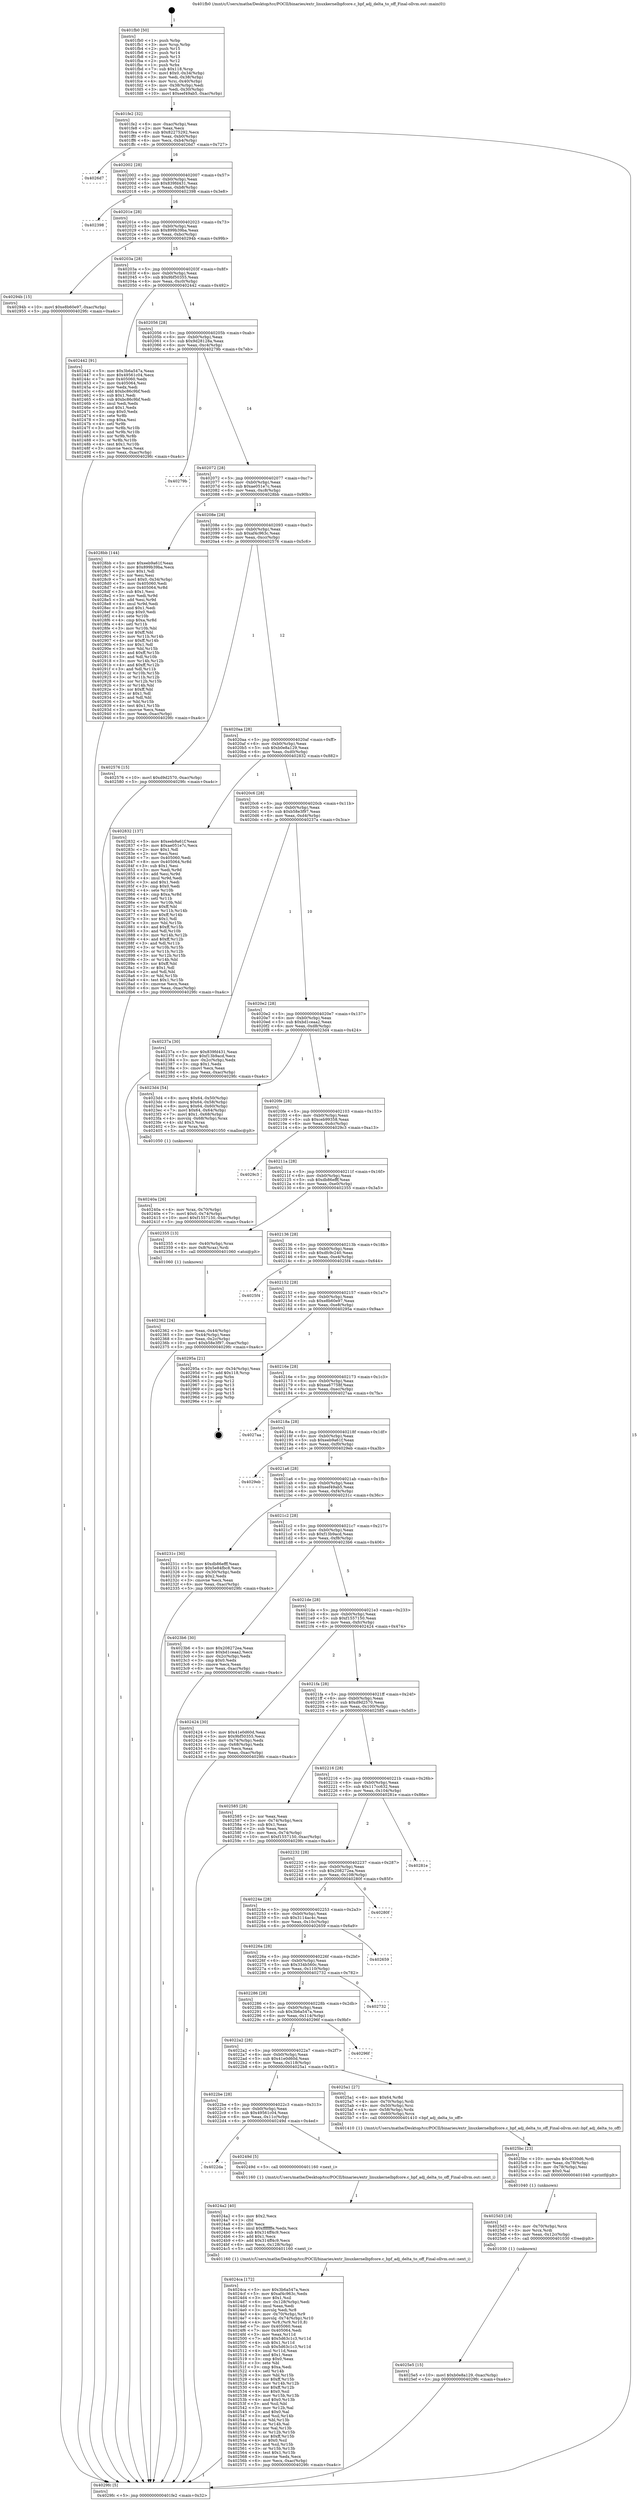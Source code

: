 digraph "0x401fb0" {
  label = "0x401fb0 (/mnt/c/Users/mathe/Desktop/tcc/POCII/binaries/extr_linuxkernelbpfcore.c_bpf_adj_delta_to_off_Final-ollvm.out::main(0))"
  labelloc = "t"
  node[shape=record]

  Entry [label="",width=0.3,height=0.3,shape=circle,fillcolor=black,style=filled]
  "0x401fe2" [label="{
     0x401fe2 [32]\l
     | [instrs]\l
     &nbsp;&nbsp;0x401fe2 \<+6\>: mov -0xac(%rbp),%eax\l
     &nbsp;&nbsp;0x401fe8 \<+2\>: mov %eax,%ecx\l
     &nbsp;&nbsp;0x401fea \<+6\>: sub $0x82275292,%ecx\l
     &nbsp;&nbsp;0x401ff0 \<+6\>: mov %eax,-0xb0(%rbp)\l
     &nbsp;&nbsp;0x401ff6 \<+6\>: mov %ecx,-0xb4(%rbp)\l
     &nbsp;&nbsp;0x401ffc \<+6\>: je 00000000004026d7 \<main+0x727\>\l
  }"]
  "0x4026d7" [label="{
     0x4026d7\l
  }", style=dashed]
  "0x402002" [label="{
     0x402002 [28]\l
     | [instrs]\l
     &nbsp;&nbsp;0x402002 \<+5\>: jmp 0000000000402007 \<main+0x57\>\l
     &nbsp;&nbsp;0x402007 \<+6\>: mov -0xb0(%rbp),%eax\l
     &nbsp;&nbsp;0x40200d \<+5\>: sub $0x839fd431,%eax\l
     &nbsp;&nbsp;0x402012 \<+6\>: mov %eax,-0xb8(%rbp)\l
     &nbsp;&nbsp;0x402018 \<+6\>: je 0000000000402398 \<main+0x3e8\>\l
  }"]
  Exit [label="",width=0.3,height=0.3,shape=circle,fillcolor=black,style=filled,peripheries=2]
  "0x402398" [label="{
     0x402398\l
  }", style=dashed]
  "0x40201e" [label="{
     0x40201e [28]\l
     | [instrs]\l
     &nbsp;&nbsp;0x40201e \<+5\>: jmp 0000000000402023 \<main+0x73\>\l
     &nbsp;&nbsp;0x402023 \<+6\>: mov -0xb0(%rbp),%eax\l
     &nbsp;&nbsp;0x402029 \<+5\>: sub $0x899b39ba,%eax\l
     &nbsp;&nbsp;0x40202e \<+6\>: mov %eax,-0xbc(%rbp)\l
     &nbsp;&nbsp;0x402034 \<+6\>: je 000000000040294b \<main+0x99b\>\l
  }"]
  "0x4025e5" [label="{
     0x4025e5 [15]\l
     | [instrs]\l
     &nbsp;&nbsp;0x4025e5 \<+10\>: movl $0xb0e8a129,-0xac(%rbp)\l
     &nbsp;&nbsp;0x4025ef \<+5\>: jmp 00000000004029fc \<main+0xa4c\>\l
  }"]
  "0x40294b" [label="{
     0x40294b [15]\l
     | [instrs]\l
     &nbsp;&nbsp;0x40294b \<+10\>: movl $0xe8b60e97,-0xac(%rbp)\l
     &nbsp;&nbsp;0x402955 \<+5\>: jmp 00000000004029fc \<main+0xa4c\>\l
  }"]
  "0x40203a" [label="{
     0x40203a [28]\l
     | [instrs]\l
     &nbsp;&nbsp;0x40203a \<+5\>: jmp 000000000040203f \<main+0x8f\>\l
     &nbsp;&nbsp;0x40203f \<+6\>: mov -0xb0(%rbp),%eax\l
     &nbsp;&nbsp;0x402045 \<+5\>: sub $0x9bf50355,%eax\l
     &nbsp;&nbsp;0x40204a \<+6\>: mov %eax,-0xc0(%rbp)\l
     &nbsp;&nbsp;0x402050 \<+6\>: je 0000000000402442 \<main+0x492\>\l
  }"]
  "0x4025d3" [label="{
     0x4025d3 [18]\l
     | [instrs]\l
     &nbsp;&nbsp;0x4025d3 \<+4\>: mov -0x70(%rbp),%rcx\l
     &nbsp;&nbsp;0x4025d7 \<+3\>: mov %rcx,%rdi\l
     &nbsp;&nbsp;0x4025da \<+6\>: mov %eax,-0x12c(%rbp)\l
     &nbsp;&nbsp;0x4025e0 \<+5\>: call 0000000000401030 \<free@plt\>\l
     | [calls]\l
     &nbsp;&nbsp;0x401030 \{1\} (unknown)\l
  }"]
  "0x402442" [label="{
     0x402442 [91]\l
     | [instrs]\l
     &nbsp;&nbsp;0x402442 \<+5\>: mov $0x3b6a547a,%eax\l
     &nbsp;&nbsp;0x402447 \<+5\>: mov $0x49561c04,%ecx\l
     &nbsp;&nbsp;0x40244c \<+7\>: mov 0x405060,%edx\l
     &nbsp;&nbsp;0x402453 \<+7\>: mov 0x405064,%esi\l
     &nbsp;&nbsp;0x40245a \<+2\>: mov %edx,%edi\l
     &nbsp;&nbsp;0x40245c \<+6\>: add $0xbc86c9bf,%edi\l
     &nbsp;&nbsp;0x402462 \<+3\>: sub $0x1,%edi\l
     &nbsp;&nbsp;0x402465 \<+6\>: sub $0xbc86c9bf,%edi\l
     &nbsp;&nbsp;0x40246b \<+3\>: imul %edi,%edx\l
     &nbsp;&nbsp;0x40246e \<+3\>: and $0x1,%edx\l
     &nbsp;&nbsp;0x402471 \<+3\>: cmp $0x0,%edx\l
     &nbsp;&nbsp;0x402474 \<+4\>: sete %r8b\l
     &nbsp;&nbsp;0x402478 \<+3\>: cmp $0xa,%esi\l
     &nbsp;&nbsp;0x40247b \<+4\>: setl %r9b\l
     &nbsp;&nbsp;0x40247f \<+3\>: mov %r8b,%r10b\l
     &nbsp;&nbsp;0x402482 \<+3\>: and %r9b,%r10b\l
     &nbsp;&nbsp;0x402485 \<+3\>: xor %r9b,%r8b\l
     &nbsp;&nbsp;0x402488 \<+3\>: or %r8b,%r10b\l
     &nbsp;&nbsp;0x40248b \<+4\>: test $0x1,%r10b\l
     &nbsp;&nbsp;0x40248f \<+3\>: cmovne %ecx,%eax\l
     &nbsp;&nbsp;0x402492 \<+6\>: mov %eax,-0xac(%rbp)\l
     &nbsp;&nbsp;0x402498 \<+5\>: jmp 00000000004029fc \<main+0xa4c\>\l
  }"]
  "0x402056" [label="{
     0x402056 [28]\l
     | [instrs]\l
     &nbsp;&nbsp;0x402056 \<+5\>: jmp 000000000040205b \<main+0xab\>\l
     &nbsp;&nbsp;0x40205b \<+6\>: mov -0xb0(%rbp),%eax\l
     &nbsp;&nbsp;0x402061 \<+5\>: sub $0x9d28128a,%eax\l
     &nbsp;&nbsp;0x402066 \<+6\>: mov %eax,-0xc4(%rbp)\l
     &nbsp;&nbsp;0x40206c \<+6\>: je 000000000040279b \<main+0x7eb\>\l
  }"]
  "0x4025bc" [label="{
     0x4025bc [23]\l
     | [instrs]\l
     &nbsp;&nbsp;0x4025bc \<+10\>: movabs $0x4030d6,%rdi\l
     &nbsp;&nbsp;0x4025c6 \<+3\>: mov %eax,-0x78(%rbp)\l
     &nbsp;&nbsp;0x4025c9 \<+3\>: mov -0x78(%rbp),%esi\l
     &nbsp;&nbsp;0x4025cc \<+2\>: mov $0x0,%al\l
     &nbsp;&nbsp;0x4025ce \<+5\>: call 0000000000401040 \<printf@plt\>\l
     | [calls]\l
     &nbsp;&nbsp;0x401040 \{1\} (unknown)\l
  }"]
  "0x40279b" [label="{
     0x40279b\l
  }", style=dashed]
  "0x402072" [label="{
     0x402072 [28]\l
     | [instrs]\l
     &nbsp;&nbsp;0x402072 \<+5\>: jmp 0000000000402077 \<main+0xc7\>\l
     &nbsp;&nbsp;0x402077 \<+6\>: mov -0xb0(%rbp),%eax\l
     &nbsp;&nbsp;0x40207d \<+5\>: sub $0xae051e7c,%eax\l
     &nbsp;&nbsp;0x402082 \<+6\>: mov %eax,-0xc8(%rbp)\l
     &nbsp;&nbsp;0x402088 \<+6\>: je 00000000004028bb \<main+0x90b\>\l
  }"]
  "0x4024ca" [label="{
     0x4024ca [172]\l
     | [instrs]\l
     &nbsp;&nbsp;0x4024ca \<+5\>: mov $0x3b6a547a,%ecx\l
     &nbsp;&nbsp;0x4024cf \<+5\>: mov $0xaf4c963c,%edx\l
     &nbsp;&nbsp;0x4024d4 \<+3\>: mov $0x1,%sil\l
     &nbsp;&nbsp;0x4024d7 \<+6\>: mov -0x128(%rbp),%edi\l
     &nbsp;&nbsp;0x4024dd \<+3\>: imul %eax,%edi\l
     &nbsp;&nbsp;0x4024e0 \<+3\>: movslq %edi,%r8\l
     &nbsp;&nbsp;0x4024e3 \<+4\>: mov -0x70(%rbp),%r9\l
     &nbsp;&nbsp;0x4024e7 \<+4\>: movslq -0x74(%rbp),%r10\l
     &nbsp;&nbsp;0x4024eb \<+4\>: mov %r8,(%r9,%r10,8)\l
     &nbsp;&nbsp;0x4024ef \<+7\>: mov 0x405060,%eax\l
     &nbsp;&nbsp;0x4024f6 \<+7\>: mov 0x405064,%edi\l
     &nbsp;&nbsp;0x4024fd \<+3\>: mov %eax,%r11d\l
     &nbsp;&nbsp;0x402500 \<+7\>: add $0x5d63c1c3,%r11d\l
     &nbsp;&nbsp;0x402507 \<+4\>: sub $0x1,%r11d\l
     &nbsp;&nbsp;0x40250b \<+7\>: sub $0x5d63c1c3,%r11d\l
     &nbsp;&nbsp;0x402512 \<+4\>: imul %r11d,%eax\l
     &nbsp;&nbsp;0x402516 \<+3\>: and $0x1,%eax\l
     &nbsp;&nbsp;0x402519 \<+3\>: cmp $0x0,%eax\l
     &nbsp;&nbsp;0x40251c \<+3\>: sete %bl\l
     &nbsp;&nbsp;0x40251f \<+3\>: cmp $0xa,%edi\l
     &nbsp;&nbsp;0x402522 \<+4\>: setl %r14b\l
     &nbsp;&nbsp;0x402526 \<+3\>: mov %bl,%r15b\l
     &nbsp;&nbsp;0x402529 \<+4\>: xor $0xff,%r15b\l
     &nbsp;&nbsp;0x40252d \<+3\>: mov %r14b,%r12b\l
     &nbsp;&nbsp;0x402530 \<+4\>: xor $0xff,%r12b\l
     &nbsp;&nbsp;0x402534 \<+4\>: xor $0x0,%sil\l
     &nbsp;&nbsp;0x402538 \<+3\>: mov %r15b,%r13b\l
     &nbsp;&nbsp;0x40253b \<+4\>: and $0x0,%r13b\l
     &nbsp;&nbsp;0x40253f \<+3\>: and %sil,%bl\l
     &nbsp;&nbsp;0x402542 \<+3\>: mov %r12b,%al\l
     &nbsp;&nbsp;0x402545 \<+2\>: and $0x0,%al\l
     &nbsp;&nbsp;0x402547 \<+3\>: and %sil,%r14b\l
     &nbsp;&nbsp;0x40254a \<+3\>: or %bl,%r13b\l
     &nbsp;&nbsp;0x40254d \<+3\>: or %r14b,%al\l
     &nbsp;&nbsp;0x402550 \<+3\>: xor %al,%r13b\l
     &nbsp;&nbsp;0x402553 \<+3\>: or %r12b,%r15b\l
     &nbsp;&nbsp;0x402556 \<+4\>: xor $0xff,%r15b\l
     &nbsp;&nbsp;0x40255a \<+4\>: or $0x0,%sil\l
     &nbsp;&nbsp;0x40255e \<+3\>: and %sil,%r15b\l
     &nbsp;&nbsp;0x402561 \<+3\>: or %r15b,%r13b\l
     &nbsp;&nbsp;0x402564 \<+4\>: test $0x1,%r13b\l
     &nbsp;&nbsp;0x402568 \<+3\>: cmovne %edx,%ecx\l
     &nbsp;&nbsp;0x40256b \<+6\>: mov %ecx,-0xac(%rbp)\l
     &nbsp;&nbsp;0x402571 \<+5\>: jmp 00000000004029fc \<main+0xa4c\>\l
  }"]
  "0x4028bb" [label="{
     0x4028bb [144]\l
     | [instrs]\l
     &nbsp;&nbsp;0x4028bb \<+5\>: mov $0xeeb9a61f,%eax\l
     &nbsp;&nbsp;0x4028c0 \<+5\>: mov $0x899b39ba,%ecx\l
     &nbsp;&nbsp;0x4028c5 \<+2\>: mov $0x1,%dl\l
     &nbsp;&nbsp;0x4028c7 \<+2\>: xor %esi,%esi\l
     &nbsp;&nbsp;0x4028c9 \<+7\>: movl $0x0,-0x34(%rbp)\l
     &nbsp;&nbsp;0x4028d0 \<+7\>: mov 0x405060,%edi\l
     &nbsp;&nbsp;0x4028d7 \<+8\>: mov 0x405064,%r8d\l
     &nbsp;&nbsp;0x4028df \<+3\>: sub $0x1,%esi\l
     &nbsp;&nbsp;0x4028e2 \<+3\>: mov %edi,%r9d\l
     &nbsp;&nbsp;0x4028e5 \<+3\>: add %esi,%r9d\l
     &nbsp;&nbsp;0x4028e8 \<+4\>: imul %r9d,%edi\l
     &nbsp;&nbsp;0x4028ec \<+3\>: and $0x1,%edi\l
     &nbsp;&nbsp;0x4028ef \<+3\>: cmp $0x0,%edi\l
     &nbsp;&nbsp;0x4028f2 \<+4\>: sete %r10b\l
     &nbsp;&nbsp;0x4028f6 \<+4\>: cmp $0xa,%r8d\l
     &nbsp;&nbsp;0x4028fa \<+4\>: setl %r11b\l
     &nbsp;&nbsp;0x4028fe \<+3\>: mov %r10b,%bl\l
     &nbsp;&nbsp;0x402901 \<+3\>: xor $0xff,%bl\l
     &nbsp;&nbsp;0x402904 \<+3\>: mov %r11b,%r14b\l
     &nbsp;&nbsp;0x402907 \<+4\>: xor $0xff,%r14b\l
     &nbsp;&nbsp;0x40290b \<+3\>: xor $0x1,%dl\l
     &nbsp;&nbsp;0x40290e \<+3\>: mov %bl,%r15b\l
     &nbsp;&nbsp;0x402911 \<+4\>: and $0xff,%r15b\l
     &nbsp;&nbsp;0x402915 \<+3\>: and %dl,%r10b\l
     &nbsp;&nbsp;0x402918 \<+3\>: mov %r14b,%r12b\l
     &nbsp;&nbsp;0x40291b \<+4\>: and $0xff,%r12b\l
     &nbsp;&nbsp;0x40291f \<+3\>: and %dl,%r11b\l
     &nbsp;&nbsp;0x402922 \<+3\>: or %r10b,%r15b\l
     &nbsp;&nbsp;0x402925 \<+3\>: or %r11b,%r12b\l
     &nbsp;&nbsp;0x402928 \<+3\>: xor %r12b,%r15b\l
     &nbsp;&nbsp;0x40292b \<+3\>: or %r14b,%bl\l
     &nbsp;&nbsp;0x40292e \<+3\>: xor $0xff,%bl\l
     &nbsp;&nbsp;0x402931 \<+3\>: or $0x1,%dl\l
     &nbsp;&nbsp;0x402934 \<+2\>: and %dl,%bl\l
     &nbsp;&nbsp;0x402936 \<+3\>: or %bl,%r15b\l
     &nbsp;&nbsp;0x402939 \<+4\>: test $0x1,%r15b\l
     &nbsp;&nbsp;0x40293d \<+3\>: cmovne %ecx,%eax\l
     &nbsp;&nbsp;0x402940 \<+6\>: mov %eax,-0xac(%rbp)\l
     &nbsp;&nbsp;0x402946 \<+5\>: jmp 00000000004029fc \<main+0xa4c\>\l
  }"]
  "0x40208e" [label="{
     0x40208e [28]\l
     | [instrs]\l
     &nbsp;&nbsp;0x40208e \<+5\>: jmp 0000000000402093 \<main+0xe3\>\l
     &nbsp;&nbsp;0x402093 \<+6\>: mov -0xb0(%rbp),%eax\l
     &nbsp;&nbsp;0x402099 \<+5\>: sub $0xaf4c963c,%eax\l
     &nbsp;&nbsp;0x40209e \<+6\>: mov %eax,-0xcc(%rbp)\l
     &nbsp;&nbsp;0x4020a4 \<+6\>: je 0000000000402576 \<main+0x5c6\>\l
  }"]
  "0x4024a2" [label="{
     0x4024a2 [40]\l
     | [instrs]\l
     &nbsp;&nbsp;0x4024a2 \<+5\>: mov $0x2,%ecx\l
     &nbsp;&nbsp;0x4024a7 \<+1\>: cltd\l
     &nbsp;&nbsp;0x4024a8 \<+2\>: idiv %ecx\l
     &nbsp;&nbsp;0x4024aa \<+6\>: imul $0xfffffffe,%edx,%ecx\l
     &nbsp;&nbsp;0x4024b0 \<+6\>: sub $0x314ff4c9,%ecx\l
     &nbsp;&nbsp;0x4024b6 \<+3\>: add $0x1,%ecx\l
     &nbsp;&nbsp;0x4024b9 \<+6\>: add $0x314ff4c9,%ecx\l
     &nbsp;&nbsp;0x4024bf \<+6\>: mov %ecx,-0x128(%rbp)\l
     &nbsp;&nbsp;0x4024c5 \<+5\>: call 0000000000401160 \<next_i\>\l
     | [calls]\l
     &nbsp;&nbsp;0x401160 \{1\} (/mnt/c/Users/mathe/Desktop/tcc/POCII/binaries/extr_linuxkernelbpfcore.c_bpf_adj_delta_to_off_Final-ollvm.out::next_i)\l
  }"]
  "0x402576" [label="{
     0x402576 [15]\l
     | [instrs]\l
     &nbsp;&nbsp;0x402576 \<+10\>: movl $0xd9d2570,-0xac(%rbp)\l
     &nbsp;&nbsp;0x402580 \<+5\>: jmp 00000000004029fc \<main+0xa4c\>\l
  }"]
  "0x4020aa" [label="{
     0x4020aa [28]\l
     | [instrs]\l
     &nbsp;&nbsp;0x4020aa \<+5\>: jmp 00000000004020af \<main+0xff\>\l
     &nbsp;&nbsp;0x4020af \<+6\>: mov -0xb0(%rbp),%eax\l
     &nbsp;&nbsp;0x4020b5 \<+5\>: sub $0xb0e8a129,%eax\l
     &nbsp;&nbsp;0x4020ba \<+6\>: mov %eax,-0xd0(%rbp)\l
     &nbsp;&nbsp;0x4020c0 \<+6\>: je 0000000000402832 \<main+0x882\>\l
  }"]
  "0x4022da" [label="{
     0x4022da\l
  }", style=dashed]
  "0x402832" [label="{
     0x402832 [137]\l
     | [instrs]\l
     &nbsp;&nbsp;0x402832 \<+5\>: mov $0xeeb9a61f,%eax\l
     &nbsp;&nbsp;0x402837 \<+5\>: mov $0xae051e7c,%ecx\l
     &nbsp;&nbsp;0x40283c \<+2\>: mov $0x1,%dl\l
     &nbsp;&nbsp;0x40283e \<+2\>: xor %esi,%esi\l
     &nbsp;&nbsp;0x402840 \<+7\>: mov 0x405060,%edi\l
     &nbsp;&nbsp;0x402847 \<+8\>: mov 0x405064,%r8d\l
     &nbsp;&nbsp;0x40284f \<+3\>: sub $0x1,%esi\l
     &nbsp;&nbsp;0x402852 \<+3\>: mov %edi,%r9d\l
     &nbsp;&nbsp;0x402855 \<+3\>: add %esi,%r9d\l
     &nbsp;&nbsp;0x402858 \<+4\>: imul %r9d,%edi\l
     &nbsp;&nbsp;0x40285c \<+3\>: and $0x1,%edi\l
     &nbsp;&nbsp;0x40285f \<+3\>: cmp $0x0,%edi\l
     &nbsp;&nbsp;0x402862 \<+4\>: sete %r10b\l
     &nbsp;&nbsp;0x402866 \<+4\>: cmp $0xa,%r8d\l
     &nbsp;&nbsp;0x40286a \<+4\>: setl %r11b\l
     &nbsp;&nbsp;0x40286e \<+3\>: mov %r10b,%bl\l
     &nbsp;&nbsp;0x402871 \<+3\>: xor $0xff,%bl\l
     &nbsp;&nbsp;0x402874 \<+3\>: mov %r11b,%r14b\l
     &nbsp;&nbsp;0x402877 \<+4\>: xor $0xff,%r14b\l
     &nbsp;&nbsp;0x40287b \<+3\>: xor $0x1,%dl\l
     &nbsp;&nbsp;0x40287e \<+3\>: mov %bl,%r15b\l
     &nbsp;&nbsp;0x402881 \<+4\>: and $0xff,%r15b\l
     &nbsp;&nbsp;0x402885 \<+3\>: and %dl,%r10b\l
     &nbsp;&nbsp;0x402888 \<+3\>: mov %r14b,%r12b\l
     &nbsp;&nbsp;0x40288b \<+4\>: and $0xff,%r12b\l
     &nbsp;&nbsp;0x40288f \<+3\>: and %dl,%r11b\l
     &nbsp;&nbsp;0x402892 \<+3\>: or %r10b,%r15b\l
     &nbsp;&nbsp;0x402895 \<+3\>: or %r11b,%r12b\l
     &nbsp;&nbsp;0x402898 \<+3\>: xor %r12b,%r15b\l
     &nbsp;&nbsp;0x40289b \<+3\>: or %r14b,%bl\l
     &nbsp;&nbsp;0x40289e \<+3\>: xor $0xff,%bl\l
     &nbsp;&nbsp;0x4028a1 \<+3\>: or $0x1,%dl\l
     &nbsp;&nbsp;0x4028a4 \<+2\>: and %dl,%bl\l
     &nbsp;&nbsp;0x4028a6 \<+3\>: or %bl,%r15b\l
     &nbsp;&nbsp;0x4028a9 \<+4\>: test $0x1,%r15b\l
     &nbsp;&nbsp;0x4028ad \<+3\>: cmovne %ecx,%eax\l
     &nbsp;&nbsp;0x4028b0 \<+6\>: mov %eax,-0xac(%rbp)\l
     &nbsp;&nbsp;0x4028b6 \<+5\>: jmp 00000000004029fc \<main+0xa4c\>\l
  }"]
  "0x4020c6" [label="{
     0x4020c6 [28]\l
     | [instrs]\l
     &nbsp;&nbsp;0x4020c6 \<+5\>: jmp 00000000004020cb \<main+0x11b\>\l
     &nbsp;&nbsp;0x4020cb \<+6\>: mov -0xb0(%rbp),%eax\l
     &nbsp;&nbsp;0x4020d1 \<+5\>: sub $0xb58e3f97,%eax\l
     &nbsp;&nbsp;0x4020d6 \<+6\>: mov %eax,-0xd4(%rbp)\l
     &nbsp;&nbsp;0x4020dc \<+6\>: je 000000000040237a \<main+0x3ca\>\l
  }"]
  "0x40249d" [label="{
     0x40249d [5]\l
     | [instrs]\l
     &nbsp;&nbsp;0x40249d \<+5\>: call 0000000000401160 \<next_i\>\l
     | [calls]\l
     &nbsp;&nbsp;0x401160 \{1\} (/mnt/c/Users/mathe/Desktop/tcc/POCII/binaries/extr_linuxkernelbpfcore.c_bpf_adj_delta_to_off_Final-ollvm.out::next_i)\l
  }"]
  "0x40237a" [label="{
     0x40237a [30]\l
     | [instrs]\l
     &nbsp;&nbsp;0x40237a \<+5\>: mov $0x839fd431,%eax\l
     &nbsp;&nbsp;0x40237f \<+5\>: mov $0xf13b9acd,%ecx\l
     &nbsp;&nbsp;0x402384 \<+3\>: mov -0x2c(%rbp),%edx\l
     &nbsp;&nbsp;0x402387 \<+3\>: cmp $0x1,%edx\l
     &nbsp;&nbsp;0x40238a \<+3\>: cmovl %ecx,%eax\l
     &nbsp;&nbsp;0x40238d \<+6\>: mov %eax,-0xac(%rbp)\l
     &nbsp;&nbsp;0x402393 \<+5\>: jmp 00000000004029fc \<main+0xa4c\>\l
  }"]
  "0x4020e2" [label="{
     0x4020e2 [28]\l
     | [instrs]\l
     &nbsp;&nbsp;0x4020e2 \<+5\>: jmp 00000000004020e7 \<main+0x137\>\l
     &nbsp;&nbsp;0x4020e7 \<+6\>: mov -0xb0(%rbp),%eax\l
     &nbsp;&nbsp;0x4020ed \<+5\>: sub $0xbd1ceaa2,%eax\l
     &nbsp;&nbsp;0x4020f2 \<+6\>: mov %eax,-0xd8(%rbp)\l
     &nbsp;&nbsp;0x4020f8 \<+6\>: je 00000000004023d4 \<main+0x424\>\l
  }"]
  "0x4022be" [label="{
     0x4022be [28]\l
     | [instrs]\l
     &nbsp;&nbsp;0x4022be \<+5\>: jmp 00000000004022c3 \<main+0x313\>\l
     &nbsp;&nbsp;0x4022c3 \<+6\>: mov -0xb0(%rbp),%eax\l
     &nbsp;&nbsp;0x4022c9 \<+5\>: sub $0x49561c04,%eax\l
     &nbsp;&nbsp;0x4022ce \<+6\>: mov %eax,-0x11c(%rbp)\l
     &nbsp;&nbsp;0x4022d4 \<+6\>: je 000000000040249d \<main+0x4ed\>\l
  }"]
  "0x4023d4" [label="{
     0x4023d4 [54]\l
     | [instrs]\l
     &nbsp;&nbsp;0x4023d4 \<+8\>: movq $0x64,-0x50(%rbp)\l
     &nbsp;&nbsp;0x4023dc \<+8\>: movq $0x64,-0x58(%rbp)\l
     &nbsp;&nbsp;0x4023e4 \<+8\>: movq $0x64,-0x60(%rbp)\l
     &nbsp;&nbsp;0x4023ec \<+7\>: movl $0x64,-0x64(%rbp)\l
     &nbsp;&nbsp;0x4023f3 \<+7\>: movl $0x1,-0x68(%rbp)\l
     &nbsp;&nbsp;0x4023fa \<+4\>: movslq -0x68(%rbp),%rax\l
     &nbsp;&nbsp;0x4023fe \<+4\>: shl $0x3,%rax\l
     &nbsp;&nbsp;0x402402 \<+3\>: mov %rax,%rdi\l
     &nbsp;&nbsp;0x402405 \<+5\>: call 0000000000401050 \<malloc@plt\>\l
     | [calls]\l
     &nbsp;&nbsp;0x401050 \{1\} (unknown)\l
  }"]
  "0x4020fe" [label="{
     0x4020fe [28]\l
     | [instrs]\l
     &nbsp;&nbsp;0x4020fe \<+5\>: jmp 0000000000402103 \<main+0x153\>\l
     &nbsp;&nbsp;0x402103 \<+6\>: mov -0xb0(%rbp),%eax\l
     &nbsp;&nbsp;0x402109 \<+5\>: sub $0xceb99358,%eax\l
     &nbsp;&nbsp;0x40210e \<+6\>: mov %eax,-0xdc(%rbp)\l
     &nbsp;&nbsp;0x402114 \<+6\>: je 00000000004029c3 \<main+0xa13\>\l
  }"]
  "0x4025a1" [label="{
     0x4025a1 [27]\l
     | [instrs]\l
     &nbsp;&nbsp;0x4025a1 \<+6\>: mov $0x64,%r8d\l
     &nbsp;&nbsp;0x4025a7 \<+4\>: mov -0x70(%rbp),%rdi\l
     &nbsp;&nbsp;0x4025ab \<+4\>: mov -0x50(%rbp),%rsi\l
     &nbsp;&nbsp;0x4025af \<+4\>: mov -0x58(%rbp),%rdx\l
     &nbsp;&nbsp;0x4025b3 \<+4\>: mov -0x60(%rbp),%rcx\l
     &nbsp;&nbsp;0x4025b7 \<+5\>: call 0000000000401410 \<bpf_adj_delta_to_off\>\l
     | [calls]\l
     &nbsp;&nbsp;0x401410 \{1\} (/mnt/c/Users/mathe/Desktop/tcc/POCII/binaries/extr_linuxkernelbpfcore.c_bpf_adj_delta_to_off_Final-ollvm.out::bpf_adj_delta_to_off)\l
  }"]
  "0x4029c3" [label="{
     0x4029c3\l
  }", style=dashed]
  "0x40211a" [label="{
     0x40211a [28]\l
     | [instrs]\l
     &nbsp;&nbsp;0x40211a \<+5\>: jmp 000000000040211f \<main+0x16f\>\l
     &nbsp;&nbsp;0x40211f \<+6\>: mov -0xb0(%rbp),%eax\l
     &nbsp;&nbsp;0x402125 \<+5\>: sub $0xdb86efff,%eax\l
     &nbsp;&nbsp;0x40212a \<+6\>: mov %eax,-0xe0(%rbp)\l
     &nbsp;&nbsp;0x402130 \<+6\>: je 0000000000402355 \<main+0x3a5\>\l
  }"]
  "0x4022a2" [label="{
     0x4022a2 [28]\l
     | [instrs]\l
     &nbsp;&nbsp;0x4022a2 \<+5\>: jmp 00000000004022a7 \<main+0x2f7\>\l
     &nbsp;&nbsp;0x4022a7 \<+6\>: mov -0xb0(%rbp),%eax\l
     &nbsp;&nbsp;0x4022ad \<+5\>: sub $0x41e0d60d,%eax\l
     &nbsp;&nbsp;0x4022b2 \<+6\>: mov %eax,-0x118(%rbp)\l
     &nbsp;&nbsp;0x4022b8 \<+6\>: je 00000000004025a1 \<main+0x5f1\>\l
  }"]
  "0x402355" [label="{
     0x402355 [13]\l
     | [instrs]\l
     &nbsp;&nbsp;0x402355 \<+4\>: mov -0x40(%rbp),%rax\l
     &nbsp;&nbsp;0x402359 \<+4\>: mov 0x8(%rax),%rdi\l
     &nbsp;&nbsp;0x40235d \<+5\>: call 0000000000401060 \<atoi@plt\>\l
     | [calls]\l
     &nbsp;&nbsp;0x401060 \{1\} (unknown)\l
  }"]
  "0x402136" [label="{
     0x402136 [28]\l
     | [instrs]\l
     &nbsp;&nbsp;0x402136 \<+5\>: jmp 000000000040213b \<main+0x18b\>\l
     &nbsp;&nbsp;0x40213b \<+6\>: mov -0xb0(%rbp),%eax\l
     &nbsp;&nbsp;0x402141 \<+5\>: sub $0xdfc9c240,%eax\l
     &nbsp;&nbsp;0x402146 \<+6\>: mov %eax,-0xe4(%rbp)\l
     &nbsp;&nbsp;0x40214c \<+6\>: je 00000000004025f4 \<main+0x644\>\l
  }"]
  "0x40296f" [label="{
     0x40296f\l
  }", style=dashed]
  "0x4025f4" [label="{
     0x4025f4\l
  }", style=dashed]
  "0x402152" [label="{
     0x402152 [28]\l
     | [instrs]\l
     &nbsp;&nbsp;0x402152 \<+5\>: jmp 0000000000402157 \<main+0x1a7\>\l
     &nbsp;&nbsp;0x402157 \<+6\>: mov -0xb0(%rbp),%eax\l
     &nbsp;&nbsp;0x40215d \<+5\>: sub $0xe8b60e97,%eax\l
     &nbsp;&nbsp;0x402162 \<+6\>: mov %eax,-0xe8(%rbp)\l
     &nbsp;&nbsp;0x402168 \<+6\>: je 000000000040295a \<main+0x9aa\>\l
  }"]
  "0x402286" [label="{
     0x402286 [28]\l
     | [instrs]\l
     &nbsp;&nbsp;0x402286 \<+5\>: jmp 000000000040228b \<main+0x2db\>\l
     &nbsp;&nbsp;0x40228b \<+6\>: mov -0xb0(%rbp),%eax\l
     &nbsp;&nbsp;0x402291 \<+5\>: sub $0x3b6a547a,%eax\l
     &nbsp;&nbsp;0x402296 \<+6\>: mov %eax,-0x114(%rbp)\l
     &nbsp;&nbsp;0x40229c \<+6\>: je 000000000040296f \<main+0x9bf\>\l
  }"]
  "0x40295a" [label="{
     0x40295a [21]\l
     | [instrs]\l
     &nbsp;&nbsp;0x40295a \<+3\>: mov -0x34(%rbp),%eax\l
     &nbsp;&nbsp;0x40295d \<+7\>: add $0x118,%rsp\l
     &nbsp;&nbsp;0x402964 \<+1\>: pop %rbx\l
     &nbsp;&nbsp;0x402965 \<+2\>: pop %r12\l
     &nbsp;&nbsp;0x402967 \<+2\>: pop %r13\l
     &nbsp;&nbsp;0x402969 \<+2\>: pop %r14\l
     &nbsp;&nbsp;0x40296b \<+2\>: pop %r15\l
     &nbsp;&nbsp;0x40296d \<+1\>: pop %rbp\l
     &nbsp;&nbsp;0x40296e \<+1\>: ret\l
  }"]
  "0x40216e" [label="{
     0x40216e [28]\l
     | [instrs]\l
     &nbsp;&nbsp;0x40216e \<+5\>: jmp 0000000000402173 \<main+0x1c3\>\l
     &nbsp;&nbsp;0x402173 \<+6\>: mov -0xb0(%rbp),%eax\l
     &nbsp;&nbsp;0x402179 \<+5\>: sub $0xea67758f,%eax\l
     &nbsp;&nbsp;0x40217e \<+6\>: mov %eax,-0xec(%rbp)\l
     &nbsp;&nbsp;0x402184 \<+6\>: je 00000000004027aa \<main+0x7fa\>\l
  }"]
  "0x402732" [label="{
     0x402732\l
  }", style=dashed]
  "0x4027aa" [label="{
     0x4027aa\l
  }", style=dashed]
  "0x40218a" [label="{
     0x40218a [28]\l
     | [instrs]\l
     &nbsp;&nbsp;0x40218a \<+5\>: jmp 000000000040218f \<main+0x1df\>\l
     &nbsp;&nbsp;0x40218f \<+6\>: mov -0xb0(%rbp),%eax\l
     &nbsp;&nbsp;0x402195 \<+5\>: sub $0xeeb9a61f,%eax\l
     &nbsp;&nbsp;0x40219a \<+6\>: mov %eax,-0xf0(%rbp)\l
     &nbsp;&nbsp;0x4021a0 \<+6\>: je 00000000004029eb \<main+0xa3b\>\l
  }"]
  "0x40226a" [label="{
     0x40226a [28]\l
     | [instrs]\l
     &nbsp;&nbsp;0x40226a \<+5\>: jmp 000000000040226f \<main+0x2bf\>\l
     &nbsp;&nbsp;0x40226f \<+6\>: mov -0xb0(%rbp),%eax\l
     &nbsp;&nbsp;0x402275 \<+5\>: sub $0x334b560c,%eax\l
     &nbsp;&nbsp;0x40227a \<+6\>: mov %eax,-0x110(%rbp)\l
     &nbsp;&nbsp;0x402280 \<+6\>: je 0000000000402732 \<main+0x782\>\l
  }"]
  "0x4029eb" [label="{
     0x4029eb\l
  }", style=dashed]
  "0x4021a6" [label="{
     0x4021a6 [28]\l
     | [instrs]\l
     &nbsp;&nbsp;0x4021a6 \<+5\>: jmp 00000000004021ab \<main+0x1fb\>\l
     &nbsp;&nbsp;0x4021ab \<+6\>: mov -0xb0(%rbp),%eax\l
     &nbsp;&nbsp;0x4021b1 \<+5\>: sub $0xeef49ab5,%eax\l
     &nbsp;&nbsp;0x4021b6 \<+6\>: mov %eax,-0xf4(%rbp)\l
     &nbsp;&nbsp;0x4021bc \<+6\>: je 000000000040231c \<main+0x36c\>\l
  }"]
  "0x402659" [label="{
     0x402659\l
  }", style=dashed]
  "0x40231c" [label="{
     0x40231c [30]\l
     | [instrs]\l
     &nbsp;&nbsp;0x40231c \<+5\>: mov $0xdb86efff,%eax\l
     &nbsp;&nbsp;0x402321 \<+5\>: mov $0x5e84fbc8,%ecx\l
     &nbsp;&nbsp;0x402326 \<+3\>: mov -0x30(%rbp),%edx\l
     &nbsp;&nbsp;0x402329 \<+3\>: cmp $0x2,%edx\l
     &nbsp;&nbsp;0x40232c \<+3\>: cmovne %ecx,%eax\l
     &nbsp;&nbsp;0x40232f \<+6\>: mov %eax,-0xac(%rbp)\l
     &nbsp;&nbsp;0x402335 \<+5\>: jmp 00000000004029fc \<main+0xa4c\>\l
  }"]
  "0x4021c2" [label="{
     0x4021c2 [28]\l
     | [instrs]\l
     &nbsp;&nbsp;0x4021c2 \<+5\>: jmp 00000000004021c7 \<main+0x217\>\l
     &nbsp;&nbsp;0x4021c7 \<+6\>: mov -0xb0(%rbp),%eax\l
     &nbsp;&nbsp;0x4021cd \<+5\>: sub $0xf13b9acd,%eax\l
     &nbsp;&nbsp;0x4021d2 \<+6\>: mov %eax,-0xf8(%rbp)\l
     &nbsp;&nbsp;0x4021d8 \<+6\>: je 00000000004023b6 \<main+0x406\>\l
  }"]
  "0x4029fc" [label="{
     0x4029fc [5]\l
     | [instrs]\l
     &nbsp;&nbsp;0x4029fc \<+5\>: jmp 0000000000401fe2 \<main+0x32\>\l
  }"]
  "0x401fb0" [label="{
     0x401fb0 [50]\l
     | [instrs]\l
     &nbsp;&nbsp;0x401fb0 \<+1\>: push %rbp\l
     &nbsp;&nbsp;0x401fb1 \<+3\>: mov %rsp,%rbp\l
     &nbsp;&nbsp;0x401fb4 \<+2\>: push %r15\l
     &nbsp;&nbsp;0x401fb6 \<+2\>: push %r14\l
     &nbsp;&nbsp;0x401fb8 \<+2\>: push %r13\l
     &nbsp;&nbsp;0x401fba \<+2\>: push %r12\l
     &nbsp;&nbsp;0x401fbc \<+1\>: push %rbx\l
     &nbsp;&nbsp;0x401fbd \<+7\>: sub $0x118,%rsp\l
     &nbsp;&nbsp;0x401fc4 \<+7\>: movl $0x0,-0x34(%rbp)\l
     &nbsp;&nbsp;0x401fcb \<+3\>: mov %edi,-0x38(%rbp)\l
     &nbsp;&nbsp;0x401fce \<+4\>: mov %rsi,-0x40(%rbp)\l
     &nbsp;&nbsp;0x401fd2 \<+3\>: mov -0x38(%rbp),%edi\l
     &nbsp;&nbsp;0x401fd5 \<+3\>: mov %edi,-0x30(%rbp)\l
     &nbsp;&nbsp;0x401fd8 \<+10\>: movl $0xeef49ab5,-0xac(%rbp)\l
  }"]
  "0x402362" [label="{
     0x402362 [24]\l
     | [instrs]\l
     &nbsp;&nbsp;0x402362 \<+3\>: mov %eax,-0x44(%rbp)\l
     &nbsp;&nbsp;0x402365 \<+3\>: mov -0x44(%rbp),%eax\l
     &nbsp;&nbsp;0x402368 \<+3\>: mov %eax,-0x2c(%rbp)\l
     &nbsp;&nbsp;0x40236b \<+10\>: movl $0xb58e3f97,-0xac(%rbp)\l
     &nbsp;&nbsp;0x402375 \<+5\>: jmp 00000000004029fc \<main+0xa4c\>\l
  }"]
  "0x40224e" [label="{
     0x40224e [28]\l
     | [instrs]\l
     &nbsp;&nbsp;0x40224e \<+5\>: jmp 0000000000402253 \<main+0x2a3\>\l
     &nbsp;&nbsp;0x402253 \<+6\>: mov -0xb0(%rbp),%eax\l
     &nbsp;&nbsp;0x402259 \<+5\>: sub $0x3114ac4c,%eax\l
     &nbsp;&nbsp;0x40225e \<+6\>: mov %eax,-0x10c(%rbp)\l
     &nbsp;&nbsp;0x402264 \<+6\>: je 0000000000402659 \<main+0x6a9\>\l
  }"]
  "0x4023b6" [label="{
     0x4023b6 [30]\l
     | [instrs]\l
     &nbsp;&nbsp;0x4023b6 \<+5\>: mov $0x208272ea,%eax\l
     &nbsp;&nbsp;0x4023bb \<+5\>: mov $0xbd1ceaa2,%ecx\l
     &nbsp;&nbsp;0x4023c0 \<+3\>: mov -0x2c(%rbp),%edx\l
     &nbsp;&nbsp;0x4023c3 \<+3\>: cmp $0x0,%edx\l
     &nbsp;&nbsp;0x4023c6 \<+3\>: cmove %ecx,%eax\l
     &nbsp;&nbsp;0x4023c9 \<+6\>: mov %eax,-0xac(%rbp)\l
     &nbsp;&nbsp;0x4023cf \<+5\>: jmp 00000000004029fc \<main+0xa4c\>\l
  }"]
  "0x4021de" [label="{
     0x4021de [28]\l
     | [instrs]\l
     &nbsp;&nbsp;0x4021de \<+5\>: jmp 00000000004021e3 \<main+0x233\>\l
     &nbsp;&nbsp;0x4021e3 \<+6\>: mov -0xb0(%rbp),%eax\l
     &nbsp;&nbsp;0x4021e9 \<+5\>: sub $0xf1557150,%eax\l
     &nbsp;&nbsp;0x4021ee \<+6\>: mov %eax,-0xfc(%rbp)\l
     &nbsp;&nbsp;0x4021f4 \<+6\>: je 0000000000402424 \<main+0x474\>\l
  }"]
  "0x40240a" [label="{
     0x40240a [26]\l
     | [instrs]\l
     &nbsp;&nbsp;0x40240a \<+4\>: mov %rax,-0x70(%rbp)\l
     &nbsp;&nbsp;0x40240e \<+7\>: movl $0x0,-0x74(%rbp)\l
     &nbsp;&nbsp;0x402415 \<+10\>: movl $0xf1557150,-0xac(%rbp)\l
     &nbsp;&nbsp;0x40241f \<+5\>: jmp 00000000004029fc \<main+0xa4c\>\l
  }"]
  "0x40280f" [label="{
     0x40280f\l
  }", style=dashed]
  "0x402424" [label="{
     0x402424 [30]\l
     | [instrs]\l
     &nbsp;&nbsp;0x402424 \<+5\>: mov $0x41e0d60d,%eax\l
     &nbsp;&nbsp;0x402429 \<+5\>: mov $0x9bf50355,%ecx\l
     &nbsp;&nbsp;0x40242e \<+3\>: mov -0x74(%rbp),%edx\l
     &nbsp;&nbsp;0x402431 \<+3\>: cmp -0x68(%rbp),%edx\l
     &nbsp;&nbsp;0x402434 \<+3\>: cmovl %ecx,%eax\l
     &nbsp;&nbsp;0x402437 \<+6\>: mov %eax,-0xac(%rbp)\l
     &nbsp;&nbsp;0x40243d \<+5\>: jmp 00000000004029fc \<main+0xa4c\>\l
  }"]
  "0x4021fa" [label="{
     0x4021fa [28]\l
     | [instrs]\l
     &nbsp;&nbsp;0x4021fa \<+5\>: jmp 00000000004021ff \<main+0x24f\>\l
     &nbsp;&nbsp;0x4021ff \<+6\>: mov -0xb0(%rbp),%eax\l
     &nbsp;&nbsp;0x402205 \<+5\>: sub $0xd9d2570,%eax\l
     &nbsp;&nbsp;0x40220a \<+6\>: mov %eax,-0x100(%rbp)\l
     &nbsp;&nbsp;0x402210 \<+6\>: je 0000000000402585 \<main+0x5d5\>\l
  }"]
  "0x402232" [label="{
     0x402232 [28]\l
     | [instrs]\l
     &nbsp;&nbsp;0x402232 \<+5\>: jmp 0000000000402237 \<main+0x287\>\l
     &nbsp;&nbsp;0x402237 \<+6\>: mov -0xb0(%rbp),%eax\l
     &nbsp;&nbsp;0x40223d \<+5\>: sub $0x208272ea,%eax\l
     &nbsp;&nbsp;0x402242 \<+6\>: mov %eax,-0x108(%rbp)\l
     &nbsp;&nbsp;0x402248 \<+6\>: je 000000000040280f \<main+0x85f\>\l
  }"]
  "0x402585" [label="{
     0x402585 [28]\l
     | [instrs]\l
     &nbsp;&nbsp;0x402585 \<+2\>: xor %eax,%eax\l
     &nbsp;&nbsp;0x402587 \<+3\>: mov -0x74(%rbp),%ecx\l
     &nbsp;&nbsp;0x40258a \<+3\>: sub $0x1,%eax\l
     &nbsp;&nbsp;0x40258d \<+2\>: sub %eax,%ecx\l
     &nbsp;&nbsp;0x40258f \<+3\>: mov %ecx,-0x74(%rbp)\l
     &nbsp;&nbsp;0x402592 \<+10\>: movl $0xf1557150,-0xac(%rbp)\l
     &nbsp;&nbsp;0x40259c \<+5\>: jmp 00000000004029fc \<main+0xa4c\>\l
  }"]
  "0x402216" [label="{
     0x402216 [28]\l
     | [instrs]\l
     &nbsp;&nbsp;0x402216 \<+5\>: jmp 000000000040221b \<main+0x26b\>\l
     &nbsp;&nbsp;0x40221b \<+6\>: mov -0xb0(%rbp),%eax\l
     &nbsp;&nbsp;0x402221 \<+5\>: sub $0x117cc632,%eax\l
     &nbsp;&nbsp;0x402226 \<+6\>: mov %eax,-0x104(%rbp)\l
     &nbsp;&nbsp;0x40222c \<+6\>: je 000000000040281e \<main+0x86e\>\l
  }"]
  "0x40281e" [label="{
     0x40281e\l
  }", style=dashed]
  Entry -> "0x401fb0" [label=" 1"]
  "0x401fe2" -> "0x4026d7" [label=" 0"]
  "0x401fe2" -> "0x402002" [label=" 16"]
  "0x40295a" -> Exit [label=" 1"]
  "0x402002" -> "0x402398" [label=" 0"]
  "0x402002" -> "0x40201e" [label=" 16"]
  "0x40294b" -> "0x4029fc" [label=" 1"]
  "0x40201e" -> "0x40294b" [label=" 1"]
  "0x40201e" -> "0x40203a" [label=" 15"]
  "0x4028bb" -> "0x4029fc" [label=" 1"]
  "0x40203a" -> "0x402442" [label=" 1"]
  "0x40203a" -> "0x402056" [label=" 14"]
  "0x402832" -> "0x4029fc" [label=" 1"]
  "0x402056" -> "0x40279b" [label=" 0"]
  "0x402056" -> "0x402072" [label=" 14"]
  "0x4025e5" -> "0x4029fc" [label=" 1"]
  "0x402072" -> "0x4028bb" [label=" 1"]
  "0x402072" -> "0x40208e" [label=" 13"]
  "0x4025d3" -> "0x4025e5" [label=" 1"]
  "0x40208e" -> "0x402576" [label=" 1"]
  "0x40208e" -> "0x4020aa" [label=" 12"]
  "0x4025bc" -> "0x4025d3" [label=" 1"]
  "0x4020aa" -> "0x402832" [label=" 1"]
  "0x4020aa" -> "0x4020c6" [label=" 11"]
  "0x4025a1" -> "0x4025bc" [label=" 1"]
  "0x4020c6" -> "0x40237a" [label=" 1"]
  "0x4020c6" -> "0x4020e2" [label=" 10"]
  "0x402585" -> "0x4029fc" [label=" 1"]
  "0x4020e2" -> "0x4023d4" [label=" 1"]
  "0x4020e2" -> "0x4020fe" [label=" 9"]
  "0x4024ca" -> "0x4029fc" [label=" 1"]
  "0x4020fe" -> "0x4029c3" [label=" 0"]
  "0x4020fe" -> "0x40211a" [label=" 9"]
  "0x4024a2" -> "0x4024ca" [label=" 1"]
  "0x40211a" -> "0x402355" [label=" 1"]
  "0x40211a" -> "0x402136" [label=" 8"]
  "0x4022be" -> "0x4022da" [label=" 0"]
  "0x402136" -> "0x4025f4" [label=" 0"]
  "0x402136" -> "0x402152" [label=" 8"]
  "0x4022be" -> "0x40249d" [label=" 1"]
  "0x402152" -> "0x40295a" [label=" 1"]
  "0x402152" -> "0x40216e" [label=" 7"]
  "0x4022a2" -> "0x4022be" [label=" 1"]
  "0x40216e" -> "0x4027aa" [label=" 0"]
  "0x40216e" -> "0x40218a" [label=" 7"]
  "0x4022a2" -> "0x4025a1" [label=" 1"]
  "0x40218a" -> "0x4029eb" [label=" 0"]
  "0x40218a" -> "0x4021a6" [label=" 7"]
  "0x402286" -> "0x4022a2" [label=" 2"]
  "0x4021a6" -> "0x40231c" [label=" 1"]
  "0x4021a6" -> "0x4021c2" [label=" 6"]
  "0x40231c" -> "0x4029fc" [label=" 1"]
  "0x401fb0" -> "0x401fe2" [label=" 1"]
  "0x4029fc" -> "0x401fe2" [label=" 15"]
  "0x402355" -> "0x402362" [label=" 1"]
  "0x402362" -> "0x4029fc" [label=" 1"]
  "0x40237a" -> "0x4029fc" [label=" 1"]
  "0x402286" -> "0x40296f" [label=" 0"]
  "0x4021c2" -> "0x4023b6" [label=" 1"]
  "0x4021c2" -> "0x4021de" [label=" 5"]
  "0x4023b6" -> "0x4029fc" [label=" 1"]
  "0x4023d4" -> "0x40240a" [label=" 1"]
  "0x40240a" -> "0x4029fc" [label=" 1"]
  "0x40226a" -> "0x402286" [label=" 2"]
  "0x4021de" -> "0x402424" [label=" 2"]
  "0x4021de" -> "0x4021fa" [label=" 3"]
  "0x402424" -> "0x4029fc" [label=" 2"]
  "0x402442" -> "0x4029fc" [label=" 1"]
  "0x40226a" -> "0x402732" [label=" 0"]
  "0x4021fa" -> "0x402585" [label=" 1"]
  "0x4021fa" -> "0x402216" [label=" 2"]
  "0x40224e" -> "0x40226a" [label=" 2"]
  "0x402216" -> "0x40281e" [label=" 0"]
  "0x402216" -> "0x402232" [label=" 2"]
  "0x40249d" -> "0x4024a2" [label=" 1"]
  "0x402232" -> "0x40280f" [label=" 0"]
  "0x402232" -> "0x40224e" [label=" 2"]
  "0x402576" -> "0x4029fc" [label=" 1"]
  "0x40224e" -> "0x402659" [label=" 0"]
}
